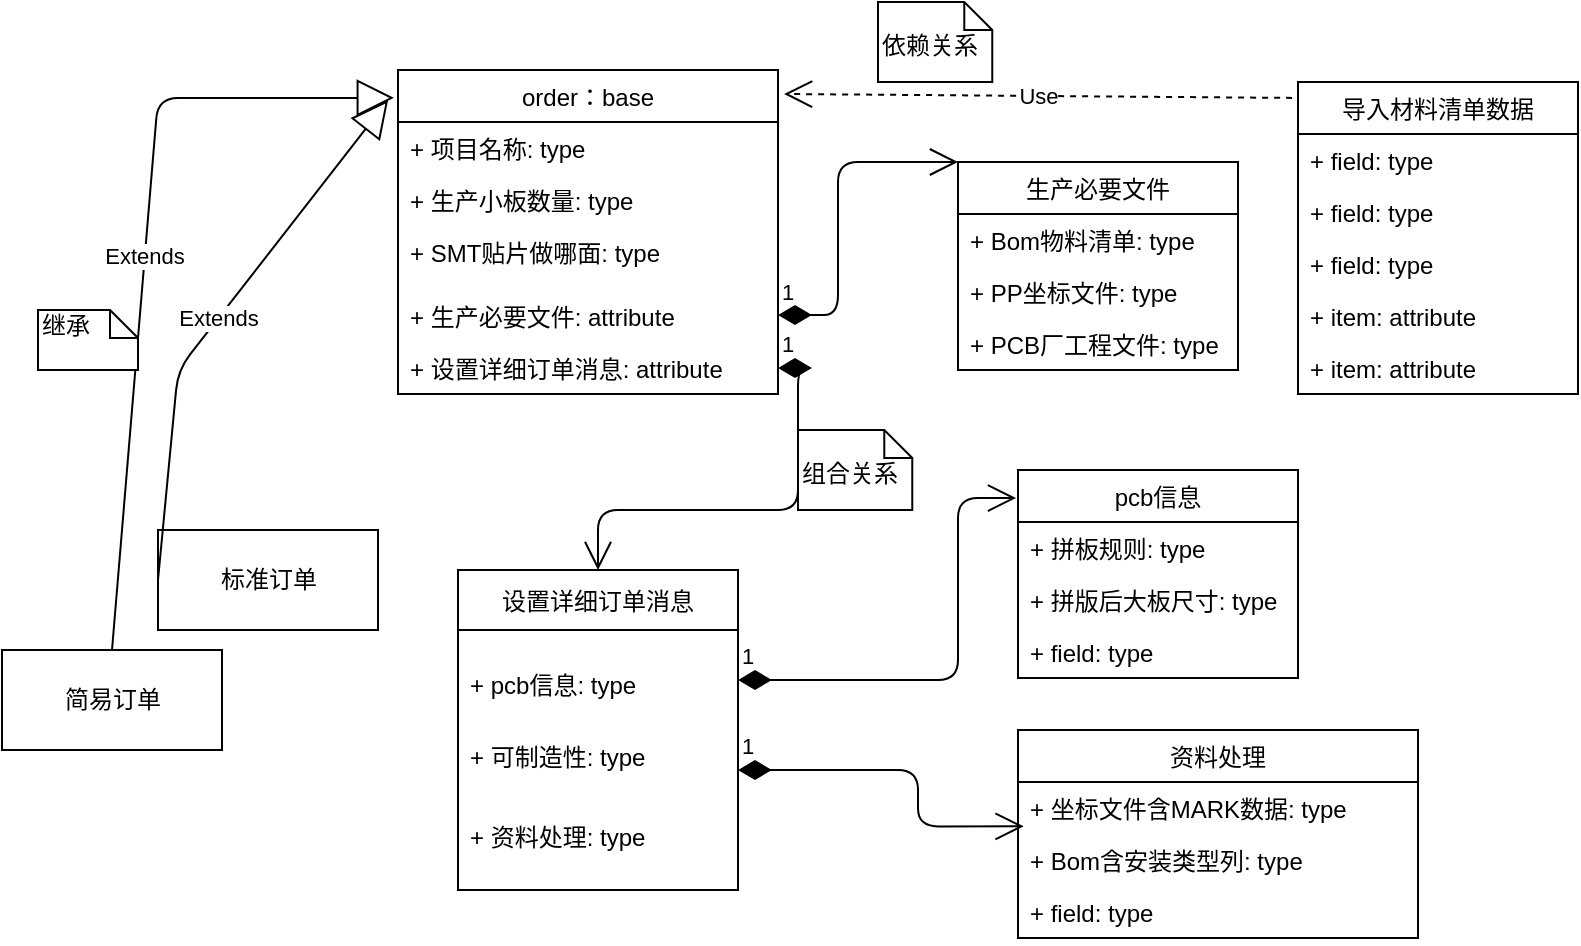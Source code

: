 <mxfile version="13.5.5" type="github">
  <diagram id="Zd2d16wufieMr73oknzC" name="Page-1">
    <mxGraphModel dx="918" dy="512" grid="1" gridSize="10" guides="1" tooltips="1" connect="1" arrows="1" fold="1" page="1" pageScale="1" pageWidth="827" pageHeight="1169" math="0" shadow="0">
      <root>
        <mxCell id="0" />
        <mxCell id="1" parent="0" />
        <mxCell id="VcqsJPtHIRY4LmEztvHu-1" value="order：base" style="swimlane;fontStyle=0;childLayout=stackLayout;horizontal=1;startSize=26;fillColor=none;horizontalStack=0;resizeParent=1;resizeParentMax=0;resizeLast=0;collapsible=1;marginBottom=0;" vertex="1" parent="1">
          <mxGeometry x="220" y="40" width="190" height="162" as="geometry" />
        </mxCell>
        <mxCell id="VcqsJPtHIRY4LmEztvHu-2" value="+ 项目名称: type" style="text;strokeColor=none;fillColor=none;align=left;verticalAlign=top;spacingLeft=4;spacingRight=4;overflow=hidden;rotatable=0;points=[[0,0.5],[1,0.5]];portConstraint=eastwest;" vertex="1" parent="VcqsJPtHIRY4LmEztvHu-1">
          <mxGeometry y="26" width="190" height="26" as="geometry" />
        </mxCell>
        <mxCell id="VcqsJPtHIRY4LmEztvHu-3" value="+ 生产小板数量: type" style="text;strokeColor=none;fillColor=none;align=left;verticalAlign=top;spacingLeft=4;spacingRight=4;overflow=hidden;rotatable=0;points=[[0,0.5],[1,0.5]];portConstraint=eastwest;" vertex="1" parent="VcqsJPtHIRY4LmEztvHu-1">
          <mxGeometry y="52" width="190" height="26" as="geometry" />
        </mxCell>
        <mxCell id="VcqsJPtHIRY4LmEztvHu-4" value="+ SMT贴片做哪面: type" style="text;strokeColor=none;fillColor=none;align=left;verticalAlign=top;spacingLeft=4;spacingRight=4;overflow=hidden;rotatable=0;points=[[0,0.5],[1,0.5]];portConstraint=eastwest;" vertex="1" parent="VcqsJPtHIRY4LmEztvHu-1">
          <mxGeometry y="78" width="190" height="32" as="geometry" />
        </mxCell>
        <mxCell id="VcqsJPtHIRY4LmEztvHu-11" value="+ 生产必要文件: attribute" style="text;strokeColor=none;fillColor=none;align=left;verticalAlign=top;spacingLeft=4;spacingRight=4;overflow=hidden;rotatable=0;points=[[0,0.5],[1,0.5]];portConstraint=eastwest;" vertex="1" parent="VcqsJPtHIRY4LmEztvHu-1">
          <mxGeometry y="110" width="190" height="26" as="geometry" />
        </mxCell>
        <mxCell id="VcqsJPtHIRY4LmEztvHu-72" value="1" style="endArrow=open;html=1;endSize=12;startArrow=diamondThin;startSize=14;startFill=1;edgeStyle=orthogonalEdgeStyle;align=left;verticalAlign=bottom;entryX=0;entryY=0;entryDx=0;entryDy=0;" edge="1" parent="VcqsJPtHIRY4LmEztvHu-1" target="VcqsJPtHIRY4LmEztvHu-68">
          <mxGeometry x="-1" y="3" relative="1" as="geometry">
            <mxPoint x="190" y="122.5" as="sourcePoint" />
            <mxPoint x="280" y="57" as="targetPoint" />
            <Array as="points">
              <mxPoint x="220" y="123" />
              <mxPoint x="220" y="46" />
            </Array>
          </mxGeometry>
        </mxCell>
        <mxCell id="VcqsJPtHIRY4LmEztvHu-12" value="+ 设置详细订单消息: attribute" style="text;strokeColor=none;fillColor=none;align=left;verticalAlign=top;spacingLeft=4;spacingRight=4;overflow=hidden;rotatable=0;points=[[0,0.5],[1,0.5]];portConstraint=eastwest;" vertex="1" parent="VcqsJPtHIRY4LmEztvHu-1">
          <mxGeometry y="136" width="190" height="26" as="geometry" />
        </mxCell>
        <mxCell id="VcqsJPtHIRY4LmEztvHu-18" value="简易订单" style="html=1;" vertex="1" parent="1">
          <mxGeometry x="22" y="330" width="110" height="50" as="geometry" />
        </mxCell>
        <mxCell id="VcqsJPtHIRY4LmEztvHu-19" value="Extends" style="endArrow=block;endSize=16;endFill=0;html=1;exitX=0.5;exitY=0;exitDx=0;exitDy=0;entryX=-0.011;entryY=0.086;entryDx=0;entryDy=0;entryPerimeter=0;" edge="1" parent="1" source="VcqsJPtHIRY4LmEztvHu-18" target="VcqsJPtHIRY4LmEztvHu-1">
          <mxGeometry width="160" relative="1" as="geometry">
            <mxPoint x="330" y="220" as="sourcePoint" />
            <mxPoint x="490" y="220" as="targetPoint" />
            <Array as="points">
              <mxPoint x="100" y="54" />
            </Array>
          </mxGeometry>
        </mxCell>
        <mxCell id="VcqsJPtHIRY4LmEztvHu-21" value="标准订单" style="html=1;" vertex="1" parent="1">
          <mxGeometry x="100" y="270" width="110" height="50" as="geometry" />
        </mxCell>
        <mxCell id="VcqsJPtHIRY4LmEztvHu-28" value="Use" style="endArrow=open;endSize=12;dashed=1;html=1;entryX=1.016;entryY=0.074;entryDx=0;entryDy=0;entryPerimeter=0;exitX=-0.021;exitY=0.051;exitDx=0;exitDy=0;exitPerimeter=0;" edge="1" parent="1" source="VcqsJPtHIRY4LmEztvHu-22" target="VcqsJPtHIRY4LmEztvHu-1">
          <mxGeometry width="160" relative="1" as="geometry">
            <mxPoint x="330" y="220" as="sourcePoint" />
            <mxPoint x="490" y="220" as="targetPoint" />
          </mxGeometry>
        </mxCell>
        <mxCell id="VcqsJPtHIRY4LmEztvHu-29" value="Extends" style="endArrow=block;endSize=16;endFill=0;html=1;exitX=0;exitY=0.5;exitDx=0;exitDy=0;entryX=-0.026;entryY=0.093;entryDx=0;entryDy=0;entryPerimeter=0;" edge="1" parent="1" source="VcqsJPtHIRY4LmEztvHu-21" target="VcqsJPtHIRY4LmEztvHu-1">
          <mxGeometry width="160" relative="1" as="geometry">
            <mxPoint x="90" y="190" as="sourcePoint" />
            <mxPoint x="250" y="190" as="targetPoint" />
            <Array as="points">
              <mxPoint x="110" y="190" />
            </Array>
          </mxGeometry>
        </mxCell>
        <mxCell id="VcqsJPtHIRY4LmEztvHu-35" value="1" style="endArrow=open;html=1;endSize=12;startArrow=diamondThin;startSize=14;startFill=1;edgeStyle=orthogonalEdgeStyle;align=left;verticalAlign=bottom;entryX=0.5;entryY=0;entryDx=0;entryDy=0;" edge="1" parent="1" source="VcqsJPtHIRY4LmEztvHu-12" target="VcqsJPtHIRY4LmEztvHu-30">
          <mxGeometry x="-1" y="3" relative="1" as="geometry">
            <mxPoint x="470" y="310" as="sourcePoint" />
            <mxPoint x="630" y="310" as="targetPoint" />
            <Array as="points">
              <mxPoint x="420" y="189" />
              <mxPoint x="420" y="260" />
              <mxPoint x="320" y="260" />
            </Array>
          </mxGeometry>
        </mxCell>
        <mxCell id="VcqsJPtHIRY4LmEztvHu-36" value="&lt;br&gt;组合关系" style="shape=note;whiteSpace=wrap;html=1;size=14;verticalAlign=top;align=left;spacingTop=-6;" vertex="1" parent="1">
          <mxGeometry x="420" y="220" width="57.14" height="40" as="geometry" />
        </mxCell>
        <mxCell id="VcqsJPtHIRY4LmEztvHu-37" value="继承" style="shape=note;whiteSpace=wrap;html=1;size=14;verticalAlign=top;align=left;spacingTop=-6;" vertex="1" parent="1">
          <mxGeometry x="40" y="160" width="50" height="30" as="geometry" />
        </mxCell>
        <mxCell id="VcqsJPtHIRY4LmEztvHu-38" value="&lt;br&gt;依赖关系" style="shape=note;whiteSpace=wrap;html=1;size=14;verticalAlign=top;align=left;spacingTop=-6;" vertex="1" parent="1">
          <mxGeometry x="460" y="6" width="57.14" height="40" as="geometry" />
        </mxCell>
        <mxCell id="VcqsJPtHIRY4LmEztvHu-39" value="pcb信息" style="swimlane;fontStyle=0;childLayout=stackLayout;horizontal=1;startSize=26;fillColor=none;horizontalStack=0;resizeParent=1;resizeParentMax=0;resizeLast=0;collapsible=1;marginBottom=0;" vertex="1" parent="1">
          <mxGeometry x="530" y="240" width="140" height="104" as="geometry" />
        </mxCell>
        <mxCell id="VcqsJPtHIRY4LmEztvHu-40" value="+ 拼板规则: type" style="text;strokeColor=none;fillColor=none;align=left;verticalAlign=top;spacingLeft=4;spacingRight=4;overflow=hidden;rotatable=0;points=[[0,0.5],[1,0.5]];portConstraint=eastwest;" vertex="1" parent="VcqsJPtHIRY4LmEztvHu-39">
          <mxGeometry y="26" width="140" height="26" as="geometry" />
        </mxCell>
        <mxCell id="VcqsJPtHIRY4LmEztvHu-41" value="+ 拼版后大板尺寸: type" style="text;strokeColor=none;fillColor=none;align=left;verticalAlign=top;spacingLeft=4;spacingRight=4;overflow=hidden;rotatable=0;points=[[0,0.5],[1,0.5]];portConstraint=eastwest;" vertex="1" parent="VcqsJPtHIRY4LmEztvHu-39">
          <mxGeometry y="52" width="140" height="26" as="geometry" />
        </mxCell>
        <mxCell id="VcqsJPtHIRY4LmEztvHu-42" value="+ field: type" style="text;strokeColor=none;fillColor=none;align=left;verticalAlign=top;spacingLeft=4;spacingRight=4;overflow=hidden;rotatable=0;points=[[0,0.5],[1,0.5]];portConstraint=eastwest;" vertex="1" parent="VcqsJPtHIRY4LmEztvHu-39">
          <mxGeometry y="78" width="140" height="26" as="geometry" />
        </mxCell>
        <mxCell id="VcqsJPtHIRY4LmEztvHu-43" value="资料处理" style="swimlane;fontStyle=0;childLayout=stackLayout;horizontal=1;startSize=26;fillColor=none;horizontalStack=0;resizeParent=1;resizeParentMax=0;resizeLast=0;collapsible=1;marginBottom=0;" vertex="1" parent="1">
          <mxGeometry x="530" y="370" width="200" height="104" as="geometry" />
        </mxCell>
        <mxCell id="VcqsJPtHIRY4LmEztvHu-44" value="+ 坐标文件含MARK数据: type" style="text;strokeColor=none;fillColor=none;align=left;verticalAlign=top;spacingLeft=4;spacingRight=4;overflow=hidden;rotatable=0;points=[[0,0.5],[1,0.5]];portConstraint=eastwest;" vertex="1" parent="VcqsJPtHIRY4LmEztvHu-43">
          <mxGeometry y="26" width="200" height="26" as="geometry" />
        </mxCell>
        <mxCell id="VcqsJPtHIRY4LmEztvHu-45" value="+ Bom含安装类型列: type" style="text;strokeColor=none;fillColor=none;align=left;verticalAlign=top;spacingLeft=4;spacingRight=4;overflow=hidden;rotatable=0;points=[[0,0.5],[1,0.5]];portConstraint=eastwest;" vertex="1" parent="VcqsJPtHIRY4LmEztvHu-43">
          <mxGeometry y="52" width="200" height="26" as="geometry" />
        </mxCell>
        <mxCell id="VcqsJPtHIRY4LmEztvHu-46" value="+ field: type" style="text;strokeColor=none;fillColor=none;align=left;verticalAlign=top;spacingLeft=4;spacingRight=4;overflow=hidden;rotatable=0;points=[[0,0.5],[1,0.5]];portConstraint=eastwest;" vertex="1" parent="VcqsJPtHIRY4LmEztvHu-43">
          <mxGeometry y="78" width="200" height="26" as="geometry" />
        </mxCell>
        <mxCell id="VcqsJPtHIRY4LmEztvHu-30" value="设置详细订单消息" style="swimlane;fontStyle=0;childLayout=stackLayout;horizontal=1;startSize=30;fillColor=none;horizontalStack=0;resizeParent=1;resizeParentMax=0;resizeLast=0;collapsible=1;marginBottom=0;" vertex="1" parent="1">
          <mxGeometry x="250" y="290" width="140" height="160" as="geometry" />
        </mxCell>
        <mxCell id="VcqsJPtHIRY4LmEztvHu-63" value="1" style="endArrow=open;html=1;endSize=12;startArrow=diamondThin;startSize=14;startFill=1;edgeStyle=orthogonalEdgeStyle;align=left;verticalAlign=bottom;exitX=1;exitY=0.5;exitDx=0;exitDy=0;entryX=0.014;entryY=0.135;entryDx=0;entryDy=0;entryPerimeter=0;" edge="1" parent="VcqsJPtHIRY4LmEztvHu-30" source="VcqsJPtHIRY4LmEztvHu-33">
          <mxGeometry x="-1" y="3" relative="1" as="geometry">
            <mxPoint x="140" y="77.828" as="sourcePoint" />
            <mxPoint x="282.8" y="128.18" as="targetPoint" />
            <Array as="points">
              <mxPoint x="230" y="100" />
              <mxPoint x="230" y="128" />
            </Array>
          </mxGeometry>
        </mxCell>
        <mxCell id="VcqsJPtHIRY4LmEztvHu-54" value="&#xa;+ pcb信息: type" style="text;strokeColor=none;fillColor=none;align=left;verticalAlign=top;spacingLeft=4;spacingRight=4;overflow=hidden;rotatable=0;points=[[0,0.5],[1,0.5]];portConstraint=eastwest;" vertex="1" parent="VcqsJPtHIRY4LmEztvHu-30">
          <mxGeometry y="30" width="140" height="50" as="geometry" />
        </mxCell>
        <mxCell id="VcqsJPtHIRY4LmEztvHu-33" value="+ 可制造性: type" style="text;strokeColor=none;fillColor=none;align=left;verticalAlign=top;spacingLeft=4;spacingRight=4;overflow=hidden;rotatable=0;points=[[0,0.5],[1,0.5]];portConstraint=eastwest;" vertex="1" parent="VcqsJPtHIRY4LmEztvHu-30">
          <mxGeometry y="80" width="140" height="40" as="geometry" />
        </mxCell>
        <mxCell id="VcqsJPtHIRY4LmEztvHu-55" value="+ 资料处理: type" style="text;strokeColor=none;fillColor=none;align=left;verticalAlign=top;spacingLeft=4;spacingRight=4;overflow=hidden;rotatable=0;points=[[0,0.5],[1,0.5]];portConstraint=eastwest;" vertex="1" parent="VcqsJPtHIRY4LmEztvHu-30">
          <mxGeometry y="120" width="140" height="40" as="geometry" />
        </mxCell>
        <mxCell id="VcqsJPtHIRY4LmEztvHu-67" value="1" style="endArrow=open;html=1;endSize=12;startArrow=diamondThin;startSize=14;startFill=1;edgeStyle=orthogonalEdgeStyle;align=left;verticalAlign=bottom;exitX=1;exitY=0.5;exitDx=0;exitDy=0;entryX=-0.007;entryY=0.135;entryDx=0;entryDy=0;entryPerimeter=0;" edge="1" parent="1" source="VcqsJPtHIRY4LmEztvHu-54" target="VcqsJPtHIRY4LmEztvHu-39">
          <mxGeometry x="-1" y="3" relative="1" as="geometry">
            <mxPoint x="330" y="220" as="sourcePoint" />
            <mxPoint x="490" y="220" as="targetPoint" />
            <Array as="points">
              <mxPoint x="500" y="345" />
              <mxPoint x="500" y="254" />
            </Array>
          </mxGeometry>
        </mxCell>
        <mxCell id="VcqsJPtHIRY4LmEztvHu-22" value="导入材料清单数据" style="swimlane;fontStyle=0;childLayout=stackLayout;horizontal=1;startSize=26;fillColor=none;horizontalStack=0;resizeParent=1;resizeParentMax=0;resizeLast=0;collapsible=1;marginBottom=0;" vertex="1" parent="1">
          <mxGeometry x="670" y="46" width="140" height="156" as="geometry" />
        </mxCell>
        <mxCell id="VcqsJPtHIRY4LmEztvHu-23" value="+ field: type" style="text;strokeColor=none;fillColor=none;align=left;verticalAlign=top;spacingLeft=4;spacingRight=4;overflow=hidden;rotatable=0;points=[[0,0.5],[1,0.5]];portConstraint=eastwest;" vertex="1" parent="VcqsJPtHIRY4LmEztvHu-22">
          <mxGeometry y="26" width="140" height="26" as="geometry" />
        </mxCell>
        <mxCell id="VcqsJPtHIRY4LmEztvHu-24" value="+ field: type" style="text;strokeColor=none;fillColor=none;align=left;verticalAlign=top;spacingLeft=4;spacingRight=4;overflow=hidden;rotatable=0;points=[[0,0.5],[1,0.5]];portConstraint=eastwest;" vertex="1" parent="VcqsJPtHIRY4LmEztvHu-22">
          <mxGeometry y="52" width="140" height="26" as="geometry" />
        </mxCell>
        <mxCell id="VcqsJPtHIRY4LmEztvHu-25" value="+ field: type" style="text;strokeColor=none;fillColor=none;align=left;verticalAlign=top;spacingLeft=4;spacingRight=4;overflow=hidden;rotatable=0;points=[[0,0.5],[1,0.5]];portConstraint=eastwest;" vertex="1" parent="VcqsJPtHIRY4LmEztvHu-22">
          <mxGeometry y="78" width="140" height="26" as="geometry" />
        </mxCell>
        <mxCell id="VcqsJPtHIRY4LmEztvHu-27" value="+ item: attribute" style="text;strokeColor=none;fillColor=none;align=left;verticalAlign=top;spacingLeft=4;spacingRight=4;overflow=hidden;rotatable=0;points=[[0,0.5],[1,0.5]];portConstraint=eastwest;" vertex="1" parent="VcqsJPtHIRY4LmEztvHu-22">
          <mxGeometry y="104" width="140" height="26" as="geometry" />
        </mxCell>
        <mxCell id="VcqsJPtHIRY4LmEztvHu-26" value="+ item: attribute" style="text;strokeColor=none;fillColor=none;align=left;verticalAlign=top;spacingLeft=4;spacingRight=4;overflow=hidden;rotatable=0;points=[[0,0.5],[1,0.5]];portConstraint=eastwest;" vertex="1" parent="VcqsJPtHIRY4LmEztvHu-22">
          <mxGeometry y="130" width="140" height="26" as="geometry" />
        </mxCell>
        <mxCell id="VcqsJPtHIRY4LmEztvHu-68" value="生产必要文件" style="swimlane;fontStyle=0;childLayout=stackLayout;horizontal=1;startSize=26;fillColor=none;horizontalStack=0;resizeParent=1;resizeParentMax=0;resizeLast=0;collapsible=1;marginBottom=0;" vertex="1" parent="1">
          <mxGeometry x="500" y="86" width="140" height="104" as="geometry" />
        </mxCell>
        <mxCell id="VcqsJPtHIRY4LmEztvHu-69" value="+ Bom物料清单: type" style="text;strokeColor=none;fillColor=none;align=left;verticalAlign=top;spacingLeft=4;spacingRight=4;overflow=hidden;rotatable=0;points=[[0,0.5],[1,0.5]];portConstraint=eastwest;" vertex="1" parent="VcqsJPtHIRY4LmEztvHu-68">
          <mxGeometry y="26" width="140" height="26" as="geometry" />
        </mxCell>
        <mxCell id="VcqsJPtHIRY4LmEztvHu-70" value="+ PP坐标文件: type" style="text;strokeColor=none;fillColor=none;align=left;verticalAlign=top;spacingLeft=4;spacingRight=4;overflow=hidden;rotatable=0;points=[[0,0.5],[1,0.5]];portConstraint=eastwest;" vertex="1" parent="VcqsJPtHIRY4LmEztvHu-68">
          <mxGeometry y="52" width="140" height="26" as="geometry" />
        </mxCell>
        <mxCell id="VcqsJPtHIRY4LmEztvHu-71" value="+ PCB厂工程文件: type" style="text;strokeColor=none;fillColor=none;align=left;verticalAlign=top;spacingLeft=4;spacingRight=4;overflow=hidden;rotatable=0;points=[[0,0.5],[1,0.5]];portConstraint=eastwest;" vertex="1" parent="VcqsJPtHIRY4LmEztvHu-68">
          <mxGeometry y="78" width="140" height="26" as="geometry" />
        </mxCell>
      </root>
    </mxGraphModel>
  </diagram>
</mxfile>
